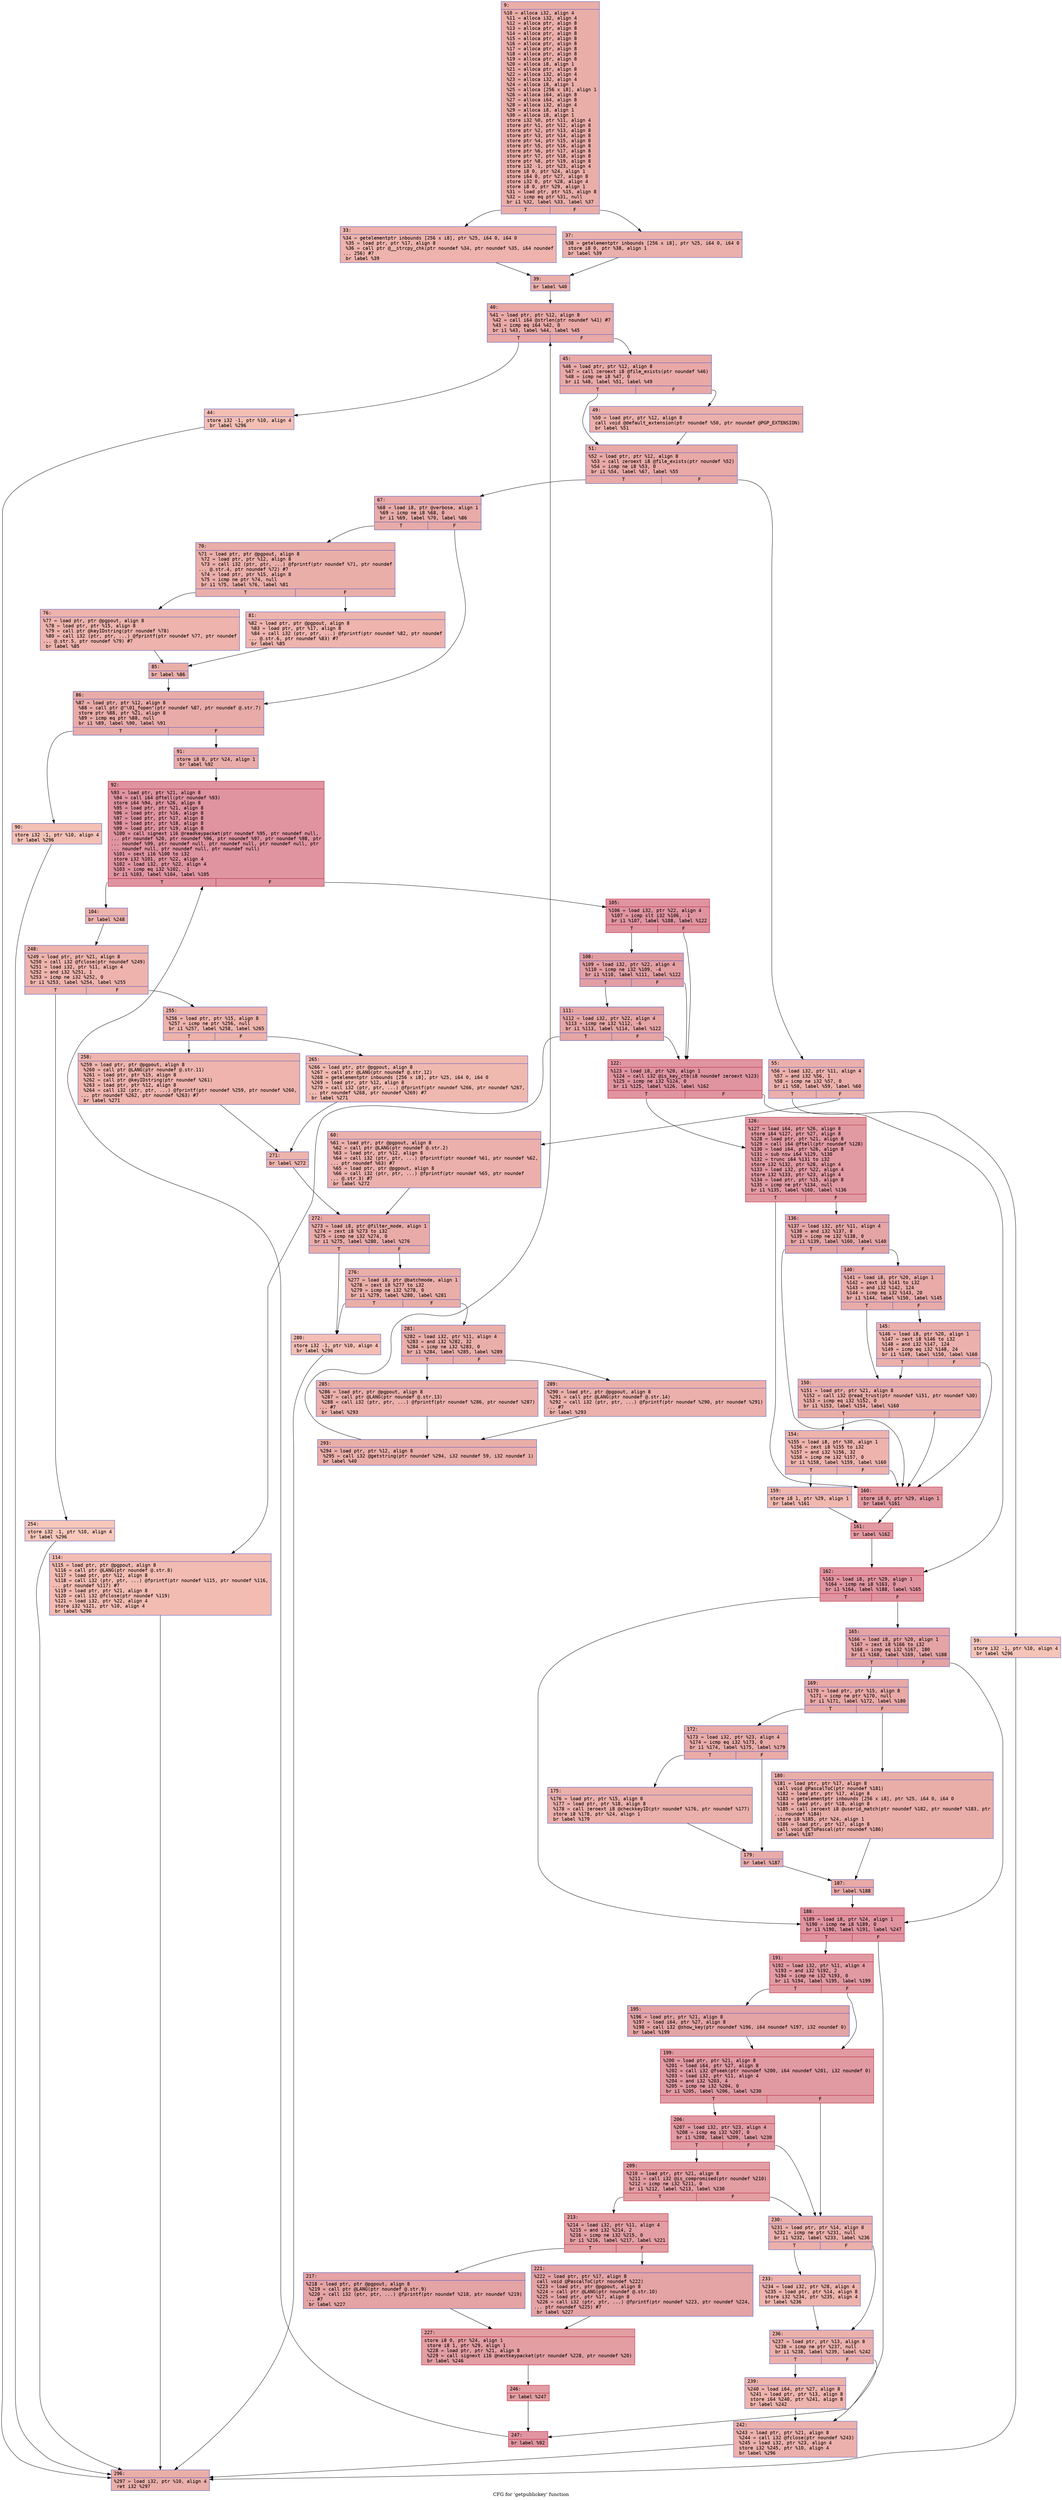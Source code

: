 digraph "CFG for 'getpublickey' function" {
	label="CFG for 'getpublickey' function";

	Node0x6000011f14f0 [shape=record,color="#3d50c3ff", style=filled, fillcolor="#d0473d70" fontname="Courier",label="{9:\l|  %10 = alloca i32, align 4\l  %11 = alloca i32, align 4\l  %12 = alloca ptr, align 8\l  %13 = alloca ptr, align 8\l  %14 = alloca ptr, align 8\l  %15 = alloca ptr, align 8\l  %16 = alloca ptr, align 8\l  %17 = alloca ptr, align 8\l  %18 = alloca ptr, align 8\l  %19 = alloca ptr, align 8\l  %20 = alloca i8, align 1\l  %21 = alloca ptr, align 8\l  %22 = alloca i32, align 4\l  %23 = alloca i32, align 4\l  %24 = alloca i8, align 1\l  %25 = alloca [256 x i8], align 1\l  %26 = alloca i64, align 8\l  %27 = alloca i64, align 8\l  %28 = alloca i32, align 4\l  %29 = alloca i8, align 1\l  %30 = alloca i8, align 1\l  store i32 %0, ptr %11, align 4\l  store ptr %1, ptr %12, align 8\l  store ptr %2, ptr %13, align 8\l  store ptr %3, ptr %14, align 8\l  store ptr %4, ptr %15, align 8\l  store ptr %5, ptr %16, align 8\l  store ptr %6, ptr %17, align 8\l  store ptr %7, ptr %18, align 8\l  store ptr %8, ptr %19, align 8\l  store i32 -1, ptr %23, align 4\l  store i8 0, ptr %24, align 1\l  store i64 0, ptr %27, align 8\l  store i32 0, ptr %28, align 4\l  store i8 0, ptr %29, align 1\l  %31 = load ptr, ptr %15, align 8\l  %32 = icmp eq ptr %31, null\l  br i1 %32, label %33, label %37\l|{<s0>T|<s1>F}}"];
	Node0x6000011f14f0:s0 -> Node0x6000011f1540[tooltip="9 -> 33\nProbability 37.50%" ];
	Node0x6000011f14f0:s1 -> Node0x6000011f1590[tooltip="9 -> 37\nProbability 62.50%" ];
	Node0x6000011f1540 [shape=record,color="#3d50c3ff", style=filled, fillcolor="#d6524470" fontname="Courier",label="{33:\l|  %34 = getelementptr inbounds [256 x i8], ptr %25, i64 0, i64 0\l  %35 = load ptr, ptr %17, align 8\l  %36 = call ptr @__strcpy_chk(ptr noundef %34, ptr noundef %35, i64 noundef\l... 256) #7\l  br label %39\l}"];
	Node0x6000011f1540 -> Node0x6000011f15e0[tooltip="33 -> 39\nProbability 100.00%" ];
	Node0x6000011f1590 [shape=record,color="#3d50c3ff", style=filled, fillcolor="#d24b4070" fontname="Courier",label="{37:\l|  %38 = getelementptr inbounds [256 x i8], ptr %25, i64 0, i64 0\l  store i8 0, ptr %38, align 1\l  br label %39\l}"];
	Node0x6000011f1590 -> Node0x6000011f15e0[tooltip="37 -> 39\nProbability 100.00%" ];
	Node0x6000011f15e0 [shape=record,color="#3d50c3ff", style=filled, fillcolor="#d0473d70" fontname="Courier",label="{39:\l|  br label %40\l}"];
	Node0x6000011f15e0 -> Node0x6000011f1630[tooltip="39 -> 40\nProbability 100.00%" ];
	Node0x6000011f1630 [shape=record,color="#3d50c3ff", style=filled, fillcolor="#ca3b3770" fontname="Courier",label="{40:\l|  %41 = load ptr, ptr %12, align 8\l  %42 = call i64 @strlen(ptr noundef %41) #7\l  %43 = icmp eq i64 %42, 0\l  br i1 %43, label %44, label %45\l|{<s0>T|<s1>F}}"];
	Node0x6000011f1630:s0 -> Node0x6000011f1680[tooltip="40 -> 44\nProbability 3.12%" ];
	Node0x6000011f1630:s1 -> Node0x6000011f16d0[tooltip="40 -> 45\nProbability 96.88%" ];
	Node0x6000011f1680 [shape=record,color="#3d50c3ff", style=filled, fillcolor="#e36c5570" fontname="Courier",label="{44:\l|  store i32 -1, ptr %10, align 4\l  br label %296\l}"];
	Node0x6000011f1680 -> Node0x6000011f2c10[tooltip="44 -> 296\nProbability 100.00%" ];
	Node0x6000011f16d0 [shape=record,color="#3d50c3ff", style=filled, fillcolor="#ca3b3770" fontname="Courier",label="{45:\l|  %46 = load ptr, ptr %12, align 8\l  %47 = call zeroext i8 @file_exists(ptr noundef %46)\l  %48 = icmp ne i8 %47, 0\l  br i1 %48, label %51, label %49\l|{<s0>T|<s1>F}}"];
	Node0x6000011f16d0:s0 -> Node0x6000011f1770[tooltip="45 -> 51\nProbability 62.50%" ];
	Node0x6000011f16d0:s1 -> Node0x6000011f1720[tooltip="45 -> 49\nProbability 37.50%" ];
	Node0x6000011f1720 [shape=record,color="#3d50c3ff", style=filled, fillcolor="#d24b4070" fontname="Courier",label="{49:\l|  %50 = load ptr, ptr %12, align 8\l  call void @default_extension(ptr noundef %50, ptr noundef @PGP_EXTENSION)\l  br label %51\l}"];
	Node0x6000011f1720 -> Node0x6000011f1770[tooltip="49 -> 51\nProbability 100.00%" ];
	Node0x6000011f1770 [shape=record,color="#3d50c3ff", style=filled, fillcolor="#ca3b3770" fontname="Courier",label="{51:\l|  %52 = load ptr, ptr %12, align 8\l  %53 = call zeroext i8 @file_exists(ptr noundef %52)\l  %54 = icmp ne i8 %53, 0\l  br i1 %54, label %67, label %55\l|{<s0>T|<s1>F}}"];
	Node0x6000011f1770:s0 -> Node0x6000011f18b0[tooltip="51 -> 67\nProbability 62.50%" ];
	Node0x6000011f1770:s1 -> Node0x6000011f17c0[tooltip="51 -> 55\nProbability 37.50%" ];
	Node0x6000011f17c0 [shape=record,color="#3d50c3ff", style=filled, fillcolor="#d24b4070" fontname="Courier",label="{55:\l|  %56 = load i32, ptr %11, align 4\l  %57 = and i32 %56, 1\l  %58 = icmp ne i32 %57, 0\l  br i1 %58, label %59, label %60\l|{<s0>T|<s1>F}}"];
	Node0x6000011f17c0:s0 -> Node0x6000011f1810[tooltip="55 -> 59\nProbability 3.12%" ];
	Node0x6000011f17c0:s1 -> Node0x6000011f1860[tooltip="55 -> 60\nProbability 96.88%" ];
	Node0x6000011f1810 [shape=record,color="#3d50c3ff", style=filled, fillcolor="#e97a5f70" fontname="Courier",label="{59:\l|  store i32 -1, ptr %10, align 4\l  br label %296\l}"];
	Node0x6000011f1810 -> Node0x6000011f2c10[tooltip="59 -> 296\nProbability 100.00%" ];
	Node0x6000011f1860 [shape=record,color="#3d50c3ff", style=filled, fillcolor="#d24b4070" fontname="Courier",label="{60:\l|  %61 = load ptr, ptr @pgpout, align 8\l  %62 = call ptr @LANG(ptr noundef @.str.2)\l  %63 = load ptr, ptr %12, align 8\l  %64 = call i32 (ptr, ptr, ...) @fprintf(ptr noundef %61, ptr noundef %62,\l... ptr noundef %63) #7\l  %65 = load ptr, ptr @pgpout, align 8\l  %66 = call i32 (ptr, ptr, ...) @fprintf(ptr noundef %65, ptr noundef\l... @.str.3) #7\l  br label %272\l}"];
	Node0x6000011f1860 -> Node0x6000011f29e0[tooltip="60 -> 272\nProbability 100.00%" ];
	Node0x6000011f18b0 [shape=record,color="#3d50c3ff", style=filled, fillcolor="#cc403a70" fontname="Courier",label="{67:\l|  %68 = load i8, ptr @verbose, align 1\l  %69 = icmp ne i8 %68, 0\l  br i1 %69, label %70, label %86\l|{<s0>T|<s1>F}}"];
	Node0x6000011f18b0:s0 -> Node0x6000011f1900[tooltip="67 -> 70\nProbability 62.50%" ];
	Node0x6000011f18b0:s1 -> Node0x6000011f1a40[tooltip="67 -> 86\nProbability 37.50%" ];
	Node0x6000011f1900 [shape=record,color="#3d50c3ff", style=filled, fillcolor="#d0473d70" fontname="Courier",label="{70:\l|  %71 = load ptr, ptr @pgpout, align 8\l  %72 = load ptr, ptr %12, align 8\l  %73 = call i32 (ptr, ptr, ...) @fprintf(ptr noundef %71, ptr noundef\l... @.str.4, ptr noundef %72) #7\l  %74 = load ptr, ptr %15, align 8\l  %75 = icmp ne ptr %74, null\l  br i1 %75, label %76, label %81\l|{<s0>T|<s1>F}}"];
	Node0x6000011f1900:s0 -> Node0x6000011f1950[tooltip="70 -> 76\nProbability 62.50%" ];
	Node0x6000011f1900:s1 -> Node0x6000011f19a0[tooltip="70 -> 81\nProbability 37.50%" ];
	Node0x6000011f1950 [shape=record,color="#3d50c3ff", style=filled, fillcolor="#d6524470" fontname="Courier",label="{76:\l|  %77 = load ptr, ptr @pgpout, align 8\l  %78 = load ptr, ptr %15, align 8\l  %79 = call ptr @keyIDstring(ptr noundef %78)\l  %80 = call i32 (ptr, ptr, ...) @fprintf(ptr noundef %77, ptr noundef\l... @.str.5, ptr noundef %79) #7\l  br label %85\l}"];
	Node0x6000011f1950 -> Node0x6000011f19f0[tooltip="76 -> 85\nProbability 100.00%" ];
	Node0x6000011f19a0 [shape=record,color="#3d50c3ff", style=filled, fillcolor="#d8564670" fontname="Courier",label="{81:\l|  %82 = load ptr, ptr @pgpout, align 8\l  %83 = load ptr, ptr %17, align 8\l  %84 = call i32 (ptr, ptr, ...) @fprintf(ptr noundef %82, ptr noundef\l... @.str.6, ptr noundef %83) #7\l  br label %85\l}"];
	Node0x6000011f19a0 -> Node0x6000011f19f0[tooltip="81 -> 85\nProbability 100.00%" ];
	Node0x6000011f19f0 [shape=record,color="#3d50c3ff", style=filled, fillcolor="#d0473d70" fontname="Courier",label="{85:\l|  br label %86\l}"];
	Node0x6000011f19f0 -> Node0x6000011f1a40[tooltip="85 -> 86\nProbability 100.00%" ];
	Node0x6000011f1a40 [shape=record,color="#3d50c3ff", style=filled, fillcolor="#cc403a70" fontname="Courier",label="{86:\l|  %87 = load ptr, ptr %12, align 8\l  %88 = call ptr @\"\\01_fopen\"(ptr noundef %87, ptr noundef @.str.7)\l  store ptr %88, ptr %21, align 8\l  %89 = icmp eq ptr %88, null\l  br i1 %89, label %90, label %91\l|{<s0>T|<s1>F}}"];
	Node0x6000011f1a40:s0 -> Node0x6000011f1a90[tooltip="86 -> 90\nProbability 3.12%" ];
	Node0x6000011f1a40:s1 -> Node0x6000011f1ae0[tooltip="86 -> 91\nProbability 96.88%" ];
	Node0x6000011f1a90 [shape=record,color="#3d50c3ff", style=filled, fillcolor="#e5705870" fontname="Courier",label="{90:\l|  store i32 -1, ptr %10, align 4\l  br label %296\l}"];
	Node0x6000011f1a90 -> Node0x6000011f2c10[tooltip="90 -> 296\nProbability 100.00%" ];
	Node0x6000011f1ae0 [shape=record,color="#3d50c3ff", style=filled, fillcolor="#cc403a70" fontname="Courier",label="{91:\l|  store i8 0, ptr %24, align 1\l  br label %92\l}"];
	Node0x6000011f1ae0 -> Node0x6000011f1b30[tooltip="91 -> 92\nProbability 100.00%" ];
	Node0x6000011f1b30 [shape=record,color="#b70d28ff", style=filled, fillcolor="#b70d2870" fontname="Courier",label="{92:\l|  %93 = load ptr, ptr %21, align 8\l  %94 = call i64 @ftell(ptr noundef %93)\l  store i64 %94, ptr %26, align 8\l  %95 = load ptr, ptr %21, align 8\l  %96 = load ptr, ptr %16, align 8\l  %97 = load ptr, ptr %17, align 8\l  %98 = load ptr, ptr %18, align 8\l  %99 = load ptr, ptr %19, align 8\l  %100 = call signext i16 @readkeypacket(ptr noundef %95, ptr noundef null,\l... ptr noundef %20, ptr noundef %96, ptr noundef %97, ptr noundef %98, ptr\l... noundef %99, ptr noundef null, ptr noundef null, ptr noundef null, ptr\l... noundef null, ptr noundef null, ptr noundef null)\l  %101 = sext i16 %100 to i32\l  store i32 %101, ptr %22, align 4\l  %102 = load i32, ptr %22, align 4\l  %103 = icmp eq i32 %102, -1\l  br i1 %103, label %104, label %105\l|{<s0>T|<s1>F}}"];
	Node0x6000011f1b30:s0 -> Node0x6000011f1b80[tooltip="92 -> 104\nProbability 3.12%" ];
	Node0x6000011f1b30:s1 -> Node0x6000011f1bd0[tooltip="92 -> 105\nProbability 96.88%" ];
	Node0x6000011f1b80 [shape=record,color="#3d50c3ff", style=filled, fillcolor="#d6524470" fontname="Courier",label="{104:\l|  br label %248\l}"];
	Node0x6000011f1b80 -> Node0x6000011f2800[tooltip="104 -> 248\nProbability 100.00%" ];
	Node0x6000011f1bd0 [shape=record,color="#b70d28ff", style=filled, fillcolor="#b70d2870" fontname="Courier",label="{105:\l|  %106 = load i32, ptr %22, align 4\l  %107 = icmp slt i32 %106, -1\l  br i1 %107, label %108, label %122\l|{<s0>T|<s1>F}}"];
	Node0x6000011f1bd0:s0 -> Node0x6000011f1c20[tooltip="105 -> 108\nProbability 50.00%" ];
	Node0x6000011f1bd0:s1 -> Node0x6000011f1d10[tooltip="105 -> 122\nProbability 50.00%" ];
	Node0x6000011f1c20 [shape=record,color="#3d50c3ff", style=filled, fillcolor="#be242e70" fontname="Courier",label="{108:\l|  %109 = load i32, ptr %22, align 4\l  %110 = icmp ne i32 %109, -4\l  br i1 %110, label %111, label %122\l|{<s0>T|<s1>F}}"];
	Node0x6000011f1c20:s0 -> Node0x6000011f1c70[tooltip="108 -> 111\nProbability 50.00%" ];
	Node0x6000011f1c20:s1 -> Node0x6000011f1d10[tooltip="108 -> 122\nProbability 50.00%" ];
	Node0x6000011f1c70 [shape=record,color="#3d50c3ff", style=filled, fillcolor="#c5333470" fontname="Courier",label="{111:\l|  %112 = load i32, ptr %22, align 4\l  %113 = icmp ne i32 %112, -6\l  br i1 %113, label %114, label %122\l|{<s0>T|<s1>F}}"];
	Node0x6000011f1c70:s0 -> Node0x6000011f1cc0[tooltip="111 -> 114\nProbability 3.12%" ];
	Node0x6000011f1c70:s1 -> Node0x6000011f1d10[tooltip="111 -> 122\nProbability 96.88%" ];
	Node0x6000011f1cc0 [shape=record,color="#3d50c3ff", style=filled, fillcolor="#e1675170" fontname="Courier",label="{114:\l|  %115 = load ptr, ptr @pgpout, align 8\l  %116 = call ptr @LANG(ptr noundef @.str.8)\l  %117 = load ptr, ptr %12, align 8\l  %118 = call i32 (ptr, ptr, ...) @fprintf(ptr noundef %115, ptr noundef %116,\l... ptr noundef %117) #7\l  %119 = load ptr, ptr %21, align 8\l  %120 = call i32 @fclose(ptr noundef %119)\l  %121 = load i32, ptr %22, align 4\l  store i32 %121, ptr %10, align 4\l  br label %296\l}"];
	Node0x6000011f1cc0 -> Node0x6000011f2c10[tooltip="114 -> 296\nProbability 100.00%" ];
	Node0x6000011f1d10 [shape=record,color="#b70d28ff", style=filled, fillcolor="#b70d2870" fontname="Courier",label="{122:\l|  %123 = load i8, ptr %20, align 1\l  %124 = call i32 @is_key_ctb(i8 noundef zeroext %123)\l  %125 = icmp ne i32 %124, 0\l  br i1 %125, label %126, label %162\l|{<s0>T|<s1>F}}"];
	Node0x6000011f1d10:s0 -> Node0x6000011f1d60[tooltip="122 -> 126\nProbability 62.50%" ];
	Node0x6000011f1d10:s1 -> Node0x6000011f2030[tooltip="122 -> 162\nProbability 37.50%" ];
	Node0x6000011f1d60 [shape=record,color="#b70d28ff", style=filled, fillcolor="#bb1b2c70" fontname="Courier",label="{126:\l|  %127 = load i64, ptr %26, align 8\l  store i64 %127, ptr %27, align 8\l  %128 = load ptr, ptr %21, align 8\l  %129 = call i64 @ftell(ptr noundef %128)\l  %130 = load i64, ptr %26, align 8\l  %131 = sub nsw i64 %129, %130\l  %132 = trunc i64 %131 to i32\l  store i32 %132, ptr %28, align 4\l  %133 = load i32, ptr %22, align 4\l  store i32 %133, ptr %23, align 4\l  %134 = load ptr, ptr %15, align 8\l  %135 = icmp ne ptr %134, null\l  br i1 %135, label %160, label %136\l|{<s0>T|<s1>F}}"];
	Node0x6000011f1d60:s0 -> Node0x6000011f1f90[tooltip="126 -> 160\nProbability 62.50%" ];
	Node0x6000011f1d60:s1 -> Node0x6000011f1db0[tooltip="126 -> 136\nProbability 37.50%" ];
	Node0x6000011f1db0 [shape=record,color="#3d50c3ff", style=filled, fillcolor="#c5333470" fontname="Courier",label="{136:\l|  %137 = load i32, ptr %11, align 4\l  %138 = and i32 %137, 8\l  %139 = icmp ne i32 %138, 0\l  br i1 %139, label %160, label %140\l|{<s0>T|<s1>F}}"];
	Node0x6000011f1db0:s0 -> Node0x6000011f1f90[tooltip="136 -> 160\nProbability 50.00%" ];
	Node0x6000011f1db0:s1 -> Node0x6000011f1e00[tooltip="136 -> 140\nProbability 50.00%" ];
	Node0x6000011f1e00 [shape=record,color="#3d50c3ff", style=filled, fillcolor="#cc403a70" fontname="Courier",label="{140:\l|  %141 = load i8, ptr %20, align 1\l  %142 = zext i8 %141 to i32\l  %143 = and i32 %142, 124\l  %144 = icmp eq i32 %143, 20\l  br i1 %144, label %150, label %145\l|{<s0>T|<s1>F}}"];
	Node0x6000011f1e00:s0 -> Node0x6000011f1ea0[tooltip="140 -> 150\nProbability 50.00%" ];
	Node0x6000011f1e00:s1 -> Node0x6000011f1e50[tooltip="140 -> 145\nProbability 50.00%" ];
	Node0x6000011f1e50 [shape=record,color="#3d50c3ff", style=filled, fillcolor="#d24b4070" fontname="Courier",label="{145:\l|  %146 = load i8, ptr %20, align 1\l  %147 = zext i8 %146 to i32\l  %148 = and i32 %147, 124\l  %149 = icmp eq i32 %148, 24\l  br i1 %149, label %150, label %160\l|{<s0>T|<s1>F}}"];
	Node0x6000011f1e50:s0 -> Node0x6000011f1ea0[tooltip="145 -> 150\nProbability 50.00%" ];
	Node0x6000011f1e50:s1 -> Node0x6000011f1f90[tooltip="145 -> 160\nProbability 50.00%" ];
	Node0x6000011f1ea0 [shape=record,color="#3d50c3ff", style=filled, fillcolor="#d0473d70" fontname="Courier",label="{150:\l|  %151 = load ptr, ptr %21, align 8\l  %152 = call i32 @read_trust(ptr noundef %151, ptr noundef %30)\l  %153 = icmp eq i32 %152, 0\l  br i1 %153, label %154, label %160\l|{<s0>T|<s1>F}}"];
	Node0x6000011f1ea0:s0 -> Node0x6000011f1ef0[tooltip="150 -> 154\nProbability 37.50%" ];
	Node0x6000011f1ea0:s1 -> Node0x6000011f1f90[tooltip="150 -> 160\nProbability 62.50%" ];
	Node0x6000011f1ef0 [shape=record,color="#3d50c3ff", style=filled, fillcolor="#d6524470" fontname="Courier",label="{154:\l|  %155 = load i8, ptr %30, align 1\l  %156 = zext i8 %155 to i32\l  %157 = and i32 %156, 32\l  %158 = icmp ne i32 %157, 0\l  br i1 %158, label %159, label %160\l|{<s0>T|<s1>F}}"];
	Node0x6000011f1ef0:s0 -> Node0x6000011f1f40[tooltip="154 -> 159\nProbability 50.00%" ];
	Node0x6000011f1ef0:s1 -> Node0x6000011f1f90[tooltip="154 -> 160\nProbability 50.00%" ];
	Node0x6000011f1f40 [shape=record,color="#3d50c3ff", style=filled, fillcolor="#dc5d4a70" fontname="Courier",label="{159:\l|  store i8 1, ptr %29, align 1\l  br label %161\l}"];
	Node0x6000011f1f40 -> Node0x6000011f1fe0[tooltip="159 -> 161\nProbability 100.00%" ];
	Node0x6000011f1f90 [shape=record,color="#b70d28ff", style=filled, fillcolor="#bb1b2c70" fontname="Courier",label="{160:\l|  store i8 0, ptr %29, align 1\l  br label %161\l}"];
	Node0x6000011f1f90 -> Node0x6000011f1fe0[tooltip="160 -> 161\nProbability 100.00%" ];
	Node0x6000011f1fe0 [shape=record,color="#b70d28ff", style=filled, fillcolor="#bb1b2c70" fontname="Courier",label="{161:\l|  br label %162\l}"];
	Node0x6000011f1fe0 -> Node0x6000011f2030[tooltip="161 -> 162\nProbability 100.00%" ];
	Node0x6000011f2030 [shape=record,color="#b70d28ff", style=filled, fillcolor="#b70d2870" fontname="Courier",label="{162:\l|  %163 = load i8, ptr %29, align 1\l  %164 = icmp ne i8 %163, 0\l  br i1 %164, label %188, label %165\l|{<s0>T|<s1>F}}"];
	Node0x6000011f2030:s0 -> Node0x6000011f22b0[tooltip="162 -> 188\nProbability 62.50%" ];
	Node0x6000011f2030:s1 -> Node0x6000011f2080[tooltip="162 -> 165\nProbability 37.50%" ];
	Node0x6000011f2080 [shape=record,color="#3d50c3ff", style=filled, fillcolor="#c32e3170" fontname="Courier",label="{165:\l|  %166 = load i8, ptr %20, align 1\l  %167 = zext i8 %166 to i32\l  %168 = icmp eq i32 %167, 180\l  br i1 %168, label %169, label %188\l|{<s0>T|<s1>F}}"];
	Node0x6000011f2080:s0 -> Node0x6000011f20d0[tooltip="165 -> 169\nProbability 50.00%" ];
	Node0x6000011f2080:s1 -> Node0x6000011f22b0[tooltip="165 -> 188\nProbability 50.00%" ];
	Node0x6000011f20d0 [shape=record,color="#3d50c3ff", style=filled, fillcolor="#ca3b3770" fontname="Courier",label="{169:\l|  %170 = load ptr, ptr %15, align 8\l  %171 = icmp ne ptr %170, null\l  br i1 %171, label %172, label %180\l|{<s0>T|<s1>F}}"];
	Node0x6000011f20d0:s0 -> Node0x6000011f2120[tooltip="169 -> 172\nProbability 62.50%" ];
	Node0x6000011f20d0:s1 -> Node0x6000011f2210[tooltip="169 -> 180\nProbability 37.50%" ];
	Node0x6000011f2120 [shape=record,color="#3d50c3ff", style=filled, fillcolor="#cc403a70" fontname="Courier",label="{172:\l|  %173 = load i32, ptr %23, align 4\l  %174 = icmp eq i32 %173, 0\l  br i1 %174, label %175, label %179\l|{<s0>T|<s1>F}}"];
	Node0x6000011f2120:s0 -> Node0x6000011f2170[tooltip="172 -> 175\nProbability 37.50%" ];
	Node0x6000011f2120:s1 -> Node0x6000011f21c0[tooltip="172 -> 179\nProbability 62.50%" ];
	Node0x6000011f2170 [shape=record,color="#3d50c3ff", style=filled, fillcolor="#d24b4070" fontname="Courier",label="{175:\l|  %176 = load ptr, ptr %15, align 8\l  %177 = load ptr, ptr %18, align 8\l  %178 = call zeroext i8 @checkkeyID(ptr noundef %176, ptr noundef %177)\l  store i8 %178, ptr %24, align 1\l  br label %179\l}"];
	Node0x6000011f2170 -> Node0x6000011f21c0[tooltip="175 -> 179\nProbability 100.00%" ];
	Node0x6000011f21c0 [shape=record,color="#3d50c3ff", style=filled, fillcolor="#cc403a70" fontname="Courier",label="{179:\l|  br label %187\l}"];
	Node0x6000011f21c0 -> Node0x6000011f2260[tooltip="179 -> 187\nProbability 100.00%" ];
	Node0x6000011f2210 [shape=record,color="#3d50c3ff", style=filled, fillcolor="#d0473d70" fontname="Courier",label="{180:\l|  %181 = load ptr, ptr %17, align 8\l  call void @PascalToC(ptr noundef %181)\l  %182 = load ptr, ptr %17, align 8\l  %183 = getelementptr inbounds [256 x i8], ptr %25, i64 0, i64 0\l  %184 = load ptr, ptr %18, align 8\l  %185 = call zeroext i8 @userid_match(ptr noundef %182, ptr noundef %183, ptr\l... noundef %184)\l  store i8 %185, ptr %24, align 1\l  %186 = load ptr, ptr %17, align 8\l  call void @CToPascal(ptr noundef %186)\l  br label %187\l}"];
	Node0x6000011f2210 -> Node0x6000011f2260[tooltip="180 -> 187\nProbability 100.00%" ];
	Node0x6000011f2260 [shape=record,color="#3d50c3ff", style=filled, fillcolor="#ca3b3770" fontname="Courier",label="{187:\l|  br label %188\l}"];
	Node0x6000011f2260 -> Node0x6000011f22b0[tooltip="187 -> 188\nProbability 100.00%" ];
	Node0x6000011f22b0 [shape=record,color="#b70d28ff", style=filled, fillcolor="#b70d2870" fontname="Courier",label="{188:\l|  %189 = load i8, ptr %24, align 1\l  %190 = icmp ne i8 %189, 0\l  br i1 %190, label %191, label %247\l|{<s0>T|<s1>F}}"];
	Node0x6000011f22b0:s0 -> Node0x6000011f2300[tooltip="188 -> 191\nProbability 62.50%" ];
	Node0x6000011f22b0:s1 -> Node0x6000011f27b0[tooltip="188 -> 247\nProbability 37.50%" ];
	Node0x6000011f2300 [shape=record,color="#b70d28ff", style=filled, fillcolor="#bb1b2c70" fontname="Courier",label="{191:\l|  %192 = load i32, ptr %11, align 4\l  %193 = and i32 %192, 2\l  %194 = icmp ne i32 %193, 0\l  br i1 %194, label %195, label %199\l|{<s0>T|<s1>F}}"];
	Node0x6000011f2300:s0 -> Node0x6000011f2350[tooltip="191 -> 195\nProbability 50.00%" ];
	Node0x6000011f2300:s1 -> Node0x6000011f23a0[tooltip="191 -> 199\nProbability 50.00%" ];
	Node0x6000011f2350 [shape=record,color="#3d50c3ff", style=filled, fillcolor="#c32e3170" fontname="Courier",label="{195:\l|  %196 = load ptr, ptr %21, align 8\l  %197 = load i64, ptr %27, align 8\l  %198 = call i32 @show_key(ptr noundef %196, i64 noundef %197, i32 noundef 0)\l  br label %199\l}"];
	Node0x6000011f2350 -> Node0x6000011f23a0[tooltip="195 -> 199\nProbability 100.00%" ];
	Node0x6000011f23a0 [shape=record,color="#b70d28ff", style=filled, fillcolor="#bb1b2c70" fontname="Courier",label="{199:\l|  %200 = load ptr, ptr %21, align 8\l  %201 = load i64, ptr %27, align 8\l  %202 = call i32 @fseek(ptr noundef %200, i64 noundef %201, i32 noundef 0)\l  %203 = load i32, ptr %11, align 4\l  %204 = and i32 %203, 4\l  %205 = icmp ne i32 %204, 0\l  br i1 %205, label %206, label %230\l|{<s0>T|<s1>F}}"];
	Node0x6000011f23a0:s0 -> Node0x6000011f23f0[tooltip="199 -> 206\nProbability 96.88%" ];
	Node0x6000011f23a0:s1 -> Node0x6000011f25d0[tooltip="199 -> 230\nProbability 3.12%" ];
	Node0x6000011f23f0 [shape=record,color="#b70d28ff", style=filled, fillcolor="#bb1b2c70" fontname="Courier",label="{206:\l|  %207 = load i32, ptr %23, align 4\l  %208 = icmp eq i32 %207, 0\l  br i1 %208, label %209, label %230\l|{<s0>T|<s1>F}}"];
	Node0x6000011f23f0:s0 -> Node0x6000011f2440[tooltip="206 -> 209\nProbability 96.88%" ];
	Node0x6000011f23f0:s1 -> Node0x6000011f25d0[tooltip="206 -> 230\nProbability 3.12%" ];
	Node0x6000011f2440 [shape=record,color="#b70d28ff", style=filled, fillcolor="#be242e70" fontname="Courier",label="{209:\l|  %210 = load ptr, ptr %21, align 8\l  %211 = call i32 @is_compromised(ptr noundef %210)\l  %212 = icmp ne i32 %211, 0\l  br i1 %212, label %213, label %230\l|{<s0>T|<s1>F}}"];
	Node0x6000011f2440:s0 -> Node0x6000011f2490[tooltip="209 -> 213\nProbability 96.88%" ];
	Node0x6000011f2440:s1 -> Node0x6000011f25d0[tooltip="209 -> 230\nProbability 3.12%" ];
	Node0x6000011f2490 [shape=record,color="#b70d28ff", style=filled, fillcolor="#be242e70" fontname="Courier",label="{213:\l|  %214 = load i32, ptr %11, align 4\l  %215 = and i32 %214, 2\l  %216 = icmp ne i32 %215, 0\l  br i1 %216, label %217, label %221\l|{<s0>T|<s1>F}}"];
	Node0x6000011f2490:s0 -> Node0x6000011f24e0[tooltip="213 -> 217\nProbability 50.00%" ];
	Node0x6000011f2490:s1 -> Node0x6000011f2530[tooltip="213 -> 221\nProbability 50.00%" ];
	Node0x6000011f24e0 [shape=record,color="#3d50c3ff", style=filled, fillcolor="#c32e3170" fontname="Courier",label="{217:\l|  %218 = load ptr, ptr @pgpout, align 8\l  %219 = call ptr @LANG(ptr noundef @.str.9)\l  %220 = call i32 (ptr, ptr, ...) @fprintf(ptr noundef %218, ptr noundef %219)\l... #7\l  br label %227\l}"];
	Node0x6000011f24e0 -> Node0x6000011f2580[tooltip="217 -> 227\nProbability 100.00%" ];
	Node0x6000011f2530 [shape=record,color="#3d50c3ff", style=filled, fillcolor="#c32e3170" fontname="Courier",label="{221:\l|  %222 = load ptr, ptr %17, align 8\l  call void @PascalToC(ptr noundef %222)\l  %223 = load ptr, ptr @pgpout, align 8\l  %224 = call ptr @LANG(ptr noundef @.str.10)\l  %225 = load ptr, ptr %17, align 8\l  %226 = call i32 (ptr, ptr, ...) @fprintf(ptr noundef %223, ptr noundef %224,\l... ptr noundef %225) #7\l  br label %227\l}"];
	Node0x6000011f2530 -> Node0x6000011f2580[tooltip="221 -> 227\nProbability 100.00%" ];
	Node0x6000011f2580 [shape=record,color="#b70d28ff", style=filled, fillcolor="#be242e70" fontname="Courier",label="{227:\l|  store i8 0, ptr %24, align 1\l  store i8 1, ptr %29, align 1\l  %228 = load ptr, ptr %21, align 8\l  %229 = call signext i16 @nextkeypacket(ptr noundef %228, ptr noundef %20)\l  br label %246\l}"];
	Node0x6000011f2580 -> Node0x6000011f2760[tooltip="227 -> 246\nProbability 100.00%" ];
	Node0x6000011f25d0 [shape=record,color="#3d50c3ff", style=filled, fillcolor="#d24b4070" fontname="Courier",label="{230:\l|  %231 = load ptr, ptr %14, align 8\l  %232 = icmp ne ptr %231, null\l  br i1 %232, label %233, label %236\l|{<s0>T|<s1>F}}"];
	Node0x6000011f25d0:s0 -> Node0x6000011f2620[tooltip="230 -> 233\nProbability 62.50%" ];
	Node0x6000011f25d0:s1 -> Node0x6000011f2670[tooltip="230 -> 236\nProbability 37.50%" ];
	Node0x6000011f2620 [shape=record,color="#3d50c3ff", style=filled, fillcolor="#d6524470" fontname="Courier",label="{233:\l|  %234 = load i32, ptr %28, align 4\l  %235 = load ptr, ptr %14, align 8\l  store i32 %234, ptr %235, align 4\l  br label %236\l}"];
	Node0x6000011f2620 -> Node0x6000011f2670[tooltip="233 -> 236\nProbability 100.00%" ];
	Node0x6000011f2670 [shape=record,color="#3d50c3ff", style=filled, fillcolor="#d24b4070" fontname="Courier",label="{236:\l|  %237 = load ptr, ptr %13, align 8\l  %238 = icmp ne ptr %237, null\l  br i1 %238, label %239, label %242\l|{<s0>T|<s1>F}}"];
	Node0x6000011f2670:s0 -> Node0x6000011f26c0[tooltip="236 -> 239\nProbability 62.50%" ];
	Node0x6000011f2670:s1 -> Node0x6000011f2710[tooltip="236 -> 242\nProbability 37.50%" ];
	Node0x6000011f26c0 [shape=record,color="#3d50c3ff", style=filled, fillcolor="#d6524470" fontname="Courier",label="{239:\l|  %240 = load i64, ptr %27, align 8\l  %241 = load ptr, ptr %13, align 8\l  store i64 %240, ptr %241, align 8\l  br label %242\l}"];
	Node0x6000011f26c0 -> Node0x6000011f2710[tooltip="239 -> 242\nProbability 100.00%" ];
	Node0x6000011f2710 [shape=record,color="#3d50c3ff", style=filled, fillcolor="#d24b4070" fontname="Courier",label="{242:\l|  %243 = load ptr, ptr %21, align 8\l  %244 = call i32 @fclose(ptr noundef %243)\l  %245 = load i32, ptr %23, align 4\l  store i32 %245, ptr %10, align 4\l  br label %296\l}"];
	Node0x6000011f2710 -> Node0x6000011f2c10[tooltip="242 -> 296\nProbability 100.00%" ];
	Node0x6000011f2760 [shape=record,color="#b70d28ff", style=filled, fillcolor="#be242e70" fontname="Courier",label="{246:\l|  br label %247\l}"];
	Node0x6000011f2760 -> Node0x6000011f27b0[tooltip="246 -> 247\nProbability 100.00%" ];
	Node0x6000011f27b0 [shape=record,color="#b70d28ff", style=filled, fillcolor="#b70d2870" fontname="Courier",label="{247:\l|  br label %92\l}"];
	Node0x6000011f27b0 -> Node0x6000011f1b30[tooltip="247 -> 92\nProbability 100.00%" ];
	Node0x6000011f2800 [shape=record,color="#3d50c3ff", style=filled, fillcolor="#d6524470" fontname="Courier",label="{248:\l|  %249 = load ptr, ptr %21, align 8\l  %250 = call i32 @fclose(ptr noundef %249)\l  %251 = load i32, ptr %11, align 4\l  %252 = and i32 %251, 1\l  %253 = icmp ne i32 %252, 0\l  br i1 %253, label %254, label %255\l|{<s0>T|<s1>F}}"];
	Node0x6000011f2800:s0 -> Node0x6000011f2850[tooltip="248 -> 254\nProbability 3.12%" ];
	Node0x6000011f2800:s1 -> Node0x6000011f28a0[tooltip="248 -> 255\nProbability 96.88%" ];
	Node0x6000011f2850 [shape=record,color="#3d50c3ff", style=filled, fillcolor="#ec7f6370" fontname="Courier",label="{254:\l|  store i32 -1, ptr %10, align 4\l  br label %296\l}"];
	Node0x6000011f2850 -> Node0x6000011f2c10[tooltip="254 -> 296\nProbability 100.00%" ];
	Node0x6000011f28a0 [shape=record,color="#3d50c3ff", style=filled, fillcolor="#d6524470" fontname="Courier",label="{255:\l|  %256 = load ptr, ptr %15, align 8\l  %257 = icmp ne ptr %256, null\l  br i1 %257, label %258, label %265\l|{<s0>T|<s1>F}}"];
	Node0x6000011f28a0:s0 -> Node0x6000011f28f0[tooltip="255 -> 258\nProbability 62.50%" ];
	Node0x6000011f28a0:s1 -> Node0x6000011f2940[tooltip="255 -> 265\nProbability 37.50%" ];
	Node0x6000011f28f0 [shape=record,color="#3d50c3ff", style=filled, fillcolor="#d8564670" fontname="Courier",label="{258:\l|  %259 = load ptr, ptr @pgpout, align 8\l  %260 = call ptr @LANG(ptr noundef @.str.11)\l  %261 = load ptr, ptr %15, align 8\l  %262 = call ptr @keyIDstring(ptr noundef %261)\l  %263 = load ptr, ptr %12, align 8\l  %264 = call i32 (ptr, ptr, ...) @fprintf(ptr noundef %259, ptr noundef %260,\l... ptr noundef %262, ptr noundef %263) #7\l  br label %271\l}"];
	Node0x6000011f28f0 -> Node0x6000011f2990[tooltip="258 -> 271\nProbability 100.00%" ];
	Node0x6000011f2940 [shape=record,color="#3d50c3ff", style=filled, fillcolor="#de614d70" fontname="Courier",label="{265:\l|  %266 = load ptr, ptr @pgpout, align 8\l  %267 = call ptr @LANG(ptr noundef @.str.12)\l  %268 = getelementptr inbounds [256 x i8], ptr %25, i64 0, i64 0\l  %269 = load ptr, ptr %12, align 8\l  %270 = call i32 (ptr, ptr, ...) @fprintf(ptr noundef %266, ptr noundef %267,\l... ptr noundef %268, ptr noundef %269) #7\l  br label %271\l}"];
	Node0x6000011f2940 -> Node0x6000011f2990[tooltip="265 -> 271\nProbability 100.00%" ];
	Node0x6000011f2990 [shape=record,color="#3d50c3ff", style=filled, fillcolor="#d6524470" fontname="Courier",label="{271:\l|  br label %272\l}"];
	Node0x6000011f2990 -> Node0x6000011f29e0[tooltip="271 -> 272\nProbability 100.00%" ];
	Node0x6000011f29e0 [shape=record,color="#3d50c3ff", style=filled, fillcolor="#cc403a70" fontname="Courier",label="{272:\l|  %273 = load i8, ptr @filter_mode, align 1\l  %274 = zext i8 %273 to i32\l  %275 = icmp ne i32 %274, 0\l  br i1 %275, label %280, label %276\l|{<s0>T|<s1>F}}"];
	Node0x6000011f29e0:s0 -> Node0x6000011f2a80[tooltip="272 -> 280\nProbability 3.12%" ];
	Node0x6000011f29e0:s1 -> Node0x6000011f2a30[tooltip="272 -> 276\nProbability 96.88%" ];
	Node0x6000011f2a30 [shape=record,color="#3d50c3ff", style=filled, fillcolor="#d0473d70" fontname="Courier",label="{276:\l|  %277 = load i8, ptr @batchmode, align 1\l  %278 = zext i8 %277 to i32\l  %279 = icmp ne i32 %278, 0\l  br i1 %279, label %280, label %281\l|{<s0>T|<s1>F}}"];
	Node0x6000011f2a30:s0 -> Node0x6000011f2a80[tooltip="276 -> 280\nProbability 3.12%" ];
	Node0x6000011f2a30:s1 -> Node0x6000011f2ad0[tooltip="276 -> 281\nProbability 96.88%" ];
	Node0x6000011f2a80 [shape=record,color="#3d50c3ff", style=filled, fillcolor="#e36c5570" fontname="Courier",label="{280:\l|  store i32 -1, ptr %10, align 4\l  br label %296\l}"];
	Node0x6000011f2a80 -> Node0x6000011f2c10[tooltip="280 -> 296\nProbability 100.00%" ];
	Node0x6000011f2ad0 [shape=record,color="#3d50c3ff", style=filled, fillcolor="#d0473d70" fontname="Courier",label="{281:\l|  %282 = load i32, ptr %11, align 4\l  %283 = and i32 %282, 32\l  %284 = icmp ne i32 %283, 0\l  br i1 %284, label %285, label %289\l|{<s0>T|<s1>F}}"];
	Node0x6000011f2ad0:s0 -> Node0x6000011f2b20[tooltip="281 -> 285\nProbability 50.00%" ];
	Node0x6000011f2ad0:s1 -> Node0x6000011f2b70[tooltip="281 -> 289\nProbability 50.00%" ];
	Node0x6000011f2b20 [shape=record,color="#3d50c3ff", style=filled, fillcolor="#d24b4070" fontname="Courier",label="{285:\l|  %286 = load ptr, ptr @pgpout, align 8\l  %287 = call ptr @LANG(ptr noundef @.str.13)\l  %288 = call i32 (ptr, ptr, ...) @fprintf(ptr noundef %286, ptr noundef %287)\l... #7\l  br label %293\l}"];
	Node0x6000011f2b20 -> Node0x6000011f2bc0[tooltip="285 -> 293\nProbability 100.00%" ];
	Node0x6000011f2b70 [shape=record,color="#3d50c3ff", style=filled, fillcolor="#d24b4070" fontname="Courier",label="{289:\l|  %290 = load ptr, ptr @pgpout, align 8\l  %291 = call ptr @LANG(ptr noundef @.str.14)\l  %292 = call i32 (ptr, ptr, ...) @fprintf(ptr noundef %290, ptr noundef %291)\l... #7\l  br label %293\l}"];
	Node0x6000011f2b70 -> Node0x6000011f2bc0[tooltip="289 -> 293\nProbability 100.00%" ];
	Node0x6000011f2bc0 [shape=record,color="#3d50c3ff", style=filled, fillcolor="#d0473d70" fontname="Courier",label="{293:\l|  %294 = load ptr, ptr %12, align 8\l  %295 = call i32 @getstring(ptr noundef %294, i32 noundef 59, i32 noundef 1)\l  br label %40\l}"];
	Node0x6000011f2bc0 -> Node0x6000011f1630[tooltip="293 -> 40\nProbability 100.00%" ];
	Node0x6000011f2c10 [shape=record,color="#3d50c3ff", style=filled, fillcolor="#d0473d70" fontname="Courier",label="{296:\l|  %297 = load i32, ptr %10, align 4\l  ret i32 %297\l}"];
}
